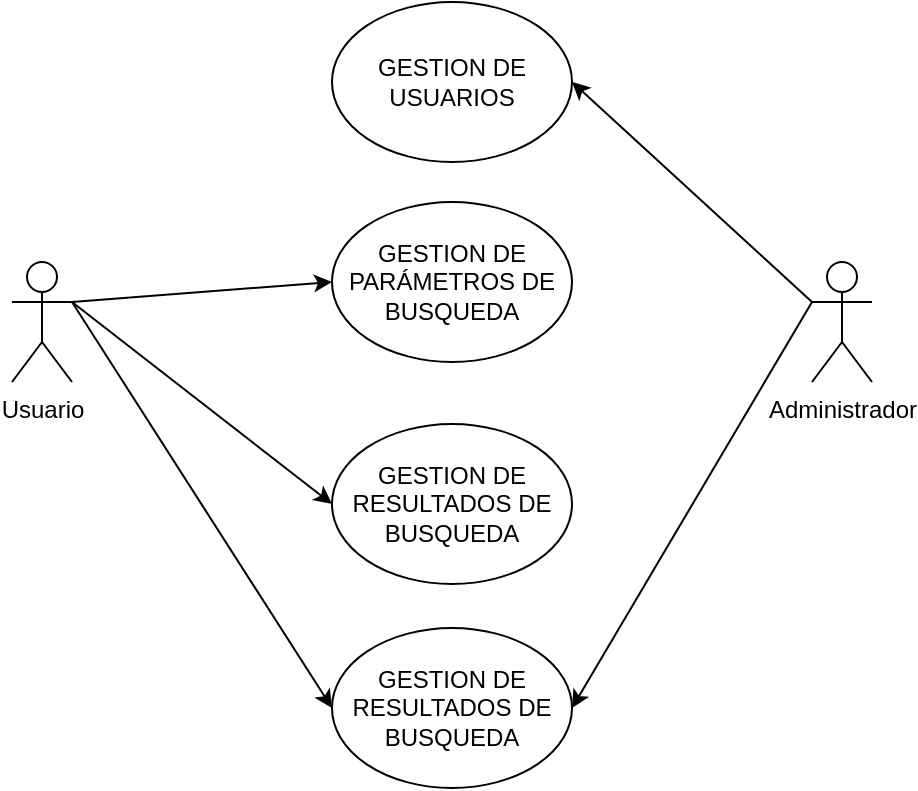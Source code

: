 <mxfile version="10.6.7" type="github"><diagram id="vPZZzIsRnwBb66TzkjyX" name="Page-1"><mxGraphModel dx="994" dy="715" grid="1" gridSize="10" guides="1" tooltips="1" connect="1" arrows="1" fold="1" page="1" pageScale="1" pageWidth="827" pageHeight="1169" math="0" shadow="0"><root><mxCell id="0"/><mxCell id="1" parent="0"/><mxCell id="6j8d05fGJsuc-wCxrPa7-1" value="Usuario" style="shape=umlActor;verticalLabelPosition=bottom;labelBackgroundColor=#ffffff;verticalAlign=top;html=1;" vertex="1" parent="1"><mxGeometry x="200" y="240" width="30" height="60" as="geometry"/></mxCell><mxCell id="6j8d05fGJsuc-wCxrPa7-2" value="Administrador" style="shape=umlActor;verticalLabelPosition=bottom;labelBackgroundColor=#ffffff;verticalAlign=top;html=1;" vertex="1" parent="1"><mxGeometry x="600" y="240" width="30" height="60" as="geometry"/></mxCell><mxCell id="6j8d05fGJsuc-wCxrPa7-5" value="GESTION DE USUARIOS" style="ellipse;whiteSpace=wrap;html=1;" vertex="1" parent="1"><mxGeometry x="360" y="110" width="120" height="80" as="geometry"/></mxCell><mxCell id="6j8d05fGJsuc-wCxrPa7-6" value="GESTION DE PARÁMETROS DE BUSQUEDA" style="ellipse;whiteSpace=wrap;html=1;" vertex="1" parent="1"><mxGeometry x="360" y="210" width="120" height="80" as="geometry"/></mxCell><mxCell id="6j8d05fGJsuc-wCxrPa7-7" value="GESTION DE RESULTADOS DE BUSQUEDA" style="ellipse;whiteSpace=wrap;html=1;" vertex="1" parent="1"><mxGeometry x="360" y="321" width="120" height="80" as="geometry"/></mxCell><mxCell id="6j8d05fGJsuc-wCxrPa7-8" value="GESTION DE RESULTADOS DE BUSQUEDA" style="ellipse;whiteSpace=wrap;html=1;" vertex="1" parent="1"><mxGeometry x="360" y="423" width="120" height="80" as="geometry"/></mxCell><mxCell id="6j8d05fGJsuc-wCxrPa7-9" value="" style="endArrow=classic;html=1;exitX=1;exitY=0.333;exitDx=0;exitDy=0;exitPerimeter=0;entryX=0;entryY=0.5;entryDx=0;entryDy=0;" edge="1" parent="1" source="6j8d05fGJsuc-wCxrPa7-1" target="6j8d05fGJsuc-wCxrPa7-6"><mxGeometry width="50" height="50" relative="1" as="geometry"><mxPoint x="280" y="240" as="sourcePoint"/><mxPoint x="330" y="190" as="targetPoint"/></mxGeometry></mxCell><mxCell id="6j8d05fGJsuc-wCxrPa7-10" value="" style="endArrow=classic;html=1;entryX=0;entryY=0.5;entryDx=0;entryDy=0;exitX=1;exitY=0.333;exitDx=0;exitDy=0;exitPerimeter=0;" edge="1" parent="1" source="6j8d05fGJsuc-wCxrPa7-1" target="6j8d05fGJsuc-wCxrPa7-7"><mxGeometry width="50" height="50" relative="1" as="geometry"><mxPoint x="260" y="300" as="sourcePoint"/><mxPoint x="370" y="260" as="targetPoint"/></mxGeometry></mxCell><mxCell id="6j8d05fGJsuc-wCxrPa7-11" value="" style="endArrow=classic;html=1;entryX=0;entryY=0.5;entryDx=0;entryDy=0;" edge="1" parent="1" target="6j8d05fGJsuc-wCxrPa7-8"><mxGeometry width="50" height="50" relative="1" as="geometry"><mxPoint x="230" y="260" as="sourcePoint"/><mxPoint x="380" y="270" as="targetPoint"/></mxGeometry></mxCell><mxCell id="6j8d05fGJsuc-wCxrPa7-12" value="" style="endArrow=classic;html=1;exitX=0;exitY=0.333;exitDx=0;exitDy=0;exitPerimeter=0;entryX=1;entryY=0.5;entryDx=0;entryDy=0;" edge="1" parent="1" source="6j8d05fGJsuc-wCxrPa7-2" target="6j8d05fGJsuc-wCxrPa7-5"><mxGeometry width="50" height="50" relative="1" as="geometry"><mxPoint x="260" y="290" as="sourcePoint"/><mxPoint x="390" y="280" as="targetPoint"/></mxGeometry></mxCell><mxCell id="6j8d05fGJsuc-wCxrPa7-13" value="" style="endArrow=classic;html=1;entryX=1;entryY=0.5;entryDx=0;entryDy=0;" edge="1" parent="1" target="6j8d05fGJsuc-wCxrPa7-8"><mxGeometry width="50" height="50" relative="1" as="geometry"><mxPoint x="600" y="260" as="sourcePoint"/><mxPoint x="400" y="290" as="targetPoint"/></mxGeometry></mxCell></root></mxGraphModel></diagram></mxfile>